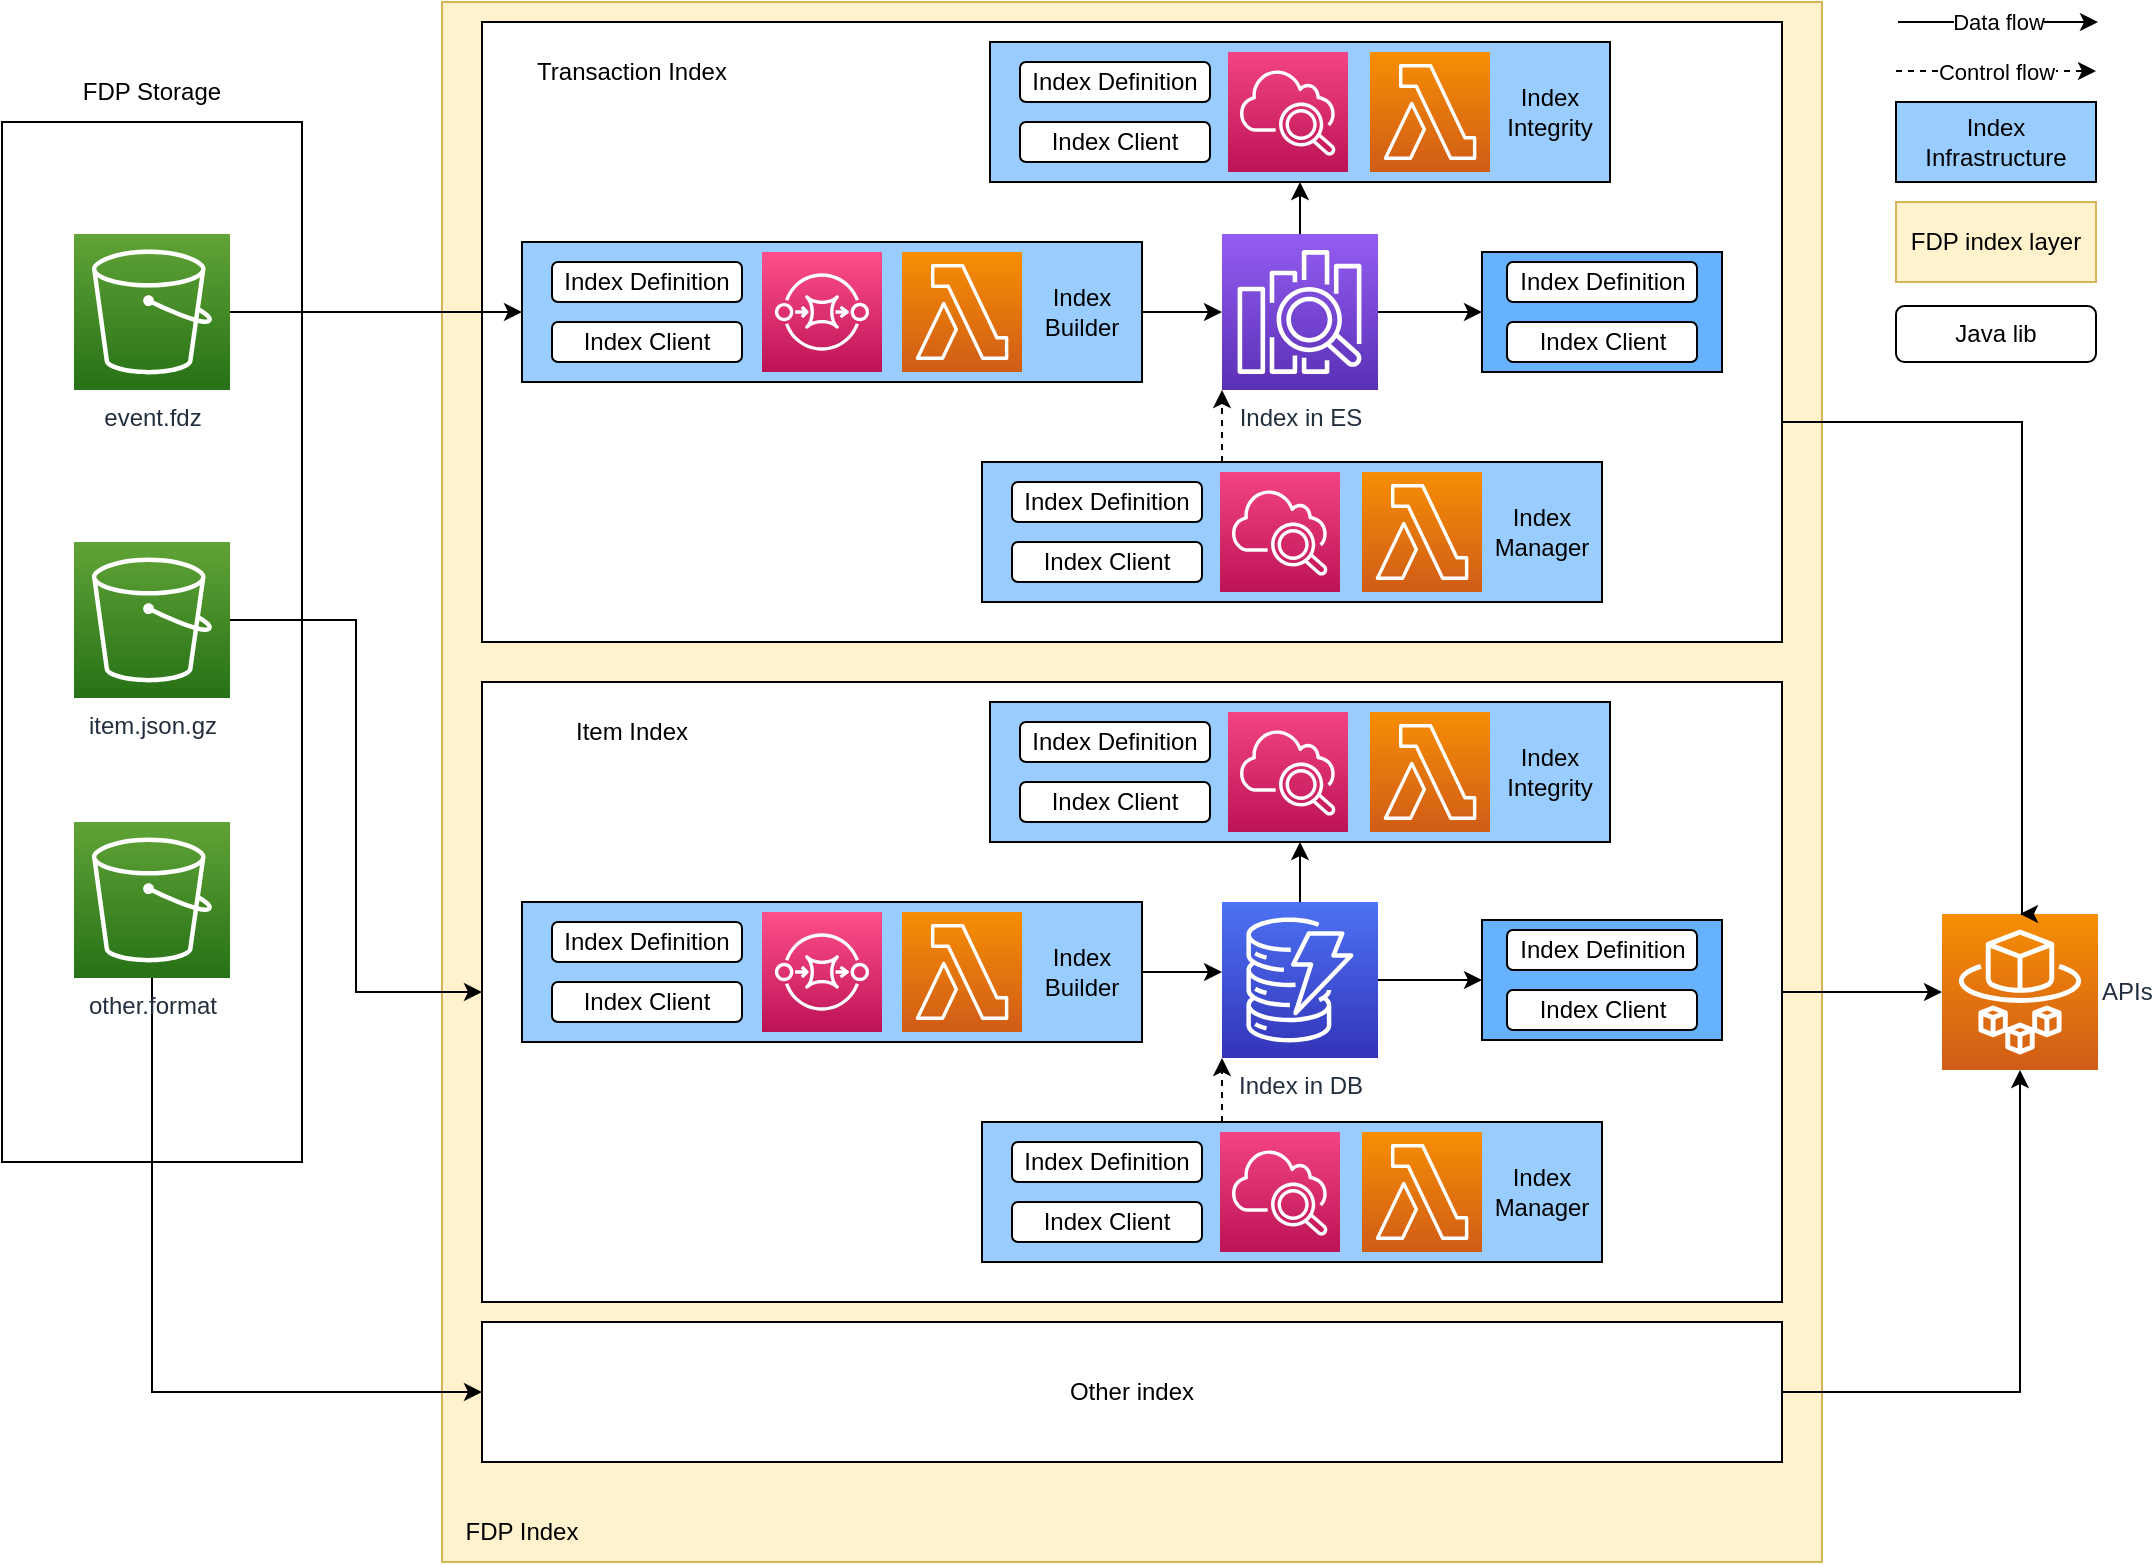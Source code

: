 <mxfile version="20.0.3" type="github">
  <diagram id="UnpPWpCCMpY3kTgUmqGS" name="Page-1">
    <mxGraphModel dx="1853" dy="990" grid="1" gridSize="10" guides="1" tooltips="1" connect="1" arrows="1" fold="1" page="1" pageScale="1" pageWidth="850" pageHeight="1100" math="0" shadow="0">
      <root>
        <mxCell id="0" />
        <mxCell id="1" parent="0" />
        <mxCell id="AmY7bIzJTpSbqmhme9mH-44" value="" style="rounded=0;whiteSpace=wrap;html=1;fillColor=#fff2cc;strokeColor=#d6b656;" vertex="1" parent="1">
          <mxGeometry x="290" y="150" width="690" height="780" as="geometry" />
        </mxCell>
        <mxCell id="AmY7bIzJTpSbqmhme9mH-7" value="" style="rounded=0;whiteSpace=wrap;html=1;" vertex="1" parent="1">
          <mxGeometry x="310" y="160" width="650" height="310" as="geometry" />
        </mxCell>
        <mxCell id="AmY7bIzJTpSbqmhme9mH-2" value="" style="rounded=0;whiteSpace=wrap;html=1;" vertex="1" parent="1">
          <mxGeometry x="70" y="210" width="150" height="520" as="geometry" />
        </mxCell>
        <mxCell id="AmY7bIzJTpSbqmhme9mH-42" style="edgeStyle=orthogonalEdgeStyle;rounded=0;orthogonalLoop=1;jettySize=auto;html=1;entryX=0;entryY=0.5;entryDx=0;entryDy=0;" edge="1" parent="1" source="AmY7bIzJTpSbqmhme9mH-3" target="AmY7bIzJTpSbqmhme9mH-28">
          <mxGeometry relative="1" as="geometry" />
        </mxCell>
        <mxCell id="AmY7bIzJTpSbqmhme9mH-3" value="event.fdz" style="sketch=0;points=[[0,0,0],[0.25,0,0],[0.5,0,0],[0.75,0,0],[1,0,0],[0,1,0],[0.25,1,0],[0.5,1,0],[0.75,1,0],[1,1,0],[0,0.25,0],[0,0.5,0],[0,0.75,0],[1,0.25,0],[1,0.5,0],[1,0.75,0]];outlineConnect=0;fontColor=#232F3E;gradientColor=#60A337;gradientDirection=north;fillColor=#277116;strokeColor=#ffffff;dashed=0;verticalLabelPosition=bottom;verticalAlign=top;align=center;html=1;fontSize=12;fontStyle=0;aspect=fixed;shape=mxgraph.aws4.resourceIcon;resIcon=mxgraph.aws4.s3;" vertex="1" parent="1">
          <mxGeometry x="106" y="266" width="78" height="78" as="geometry" />
        </mxCell>
        <mxCell id="AmY7bIzJTpSbqmhme9mH-4" value="FDP Storage" style="text;html=1;strokeColor=none;fillColor=none;align=center;verticalAlign=middle;whiteSpace=wrap;rounded=0;" vertex="1" parent="1">
          <mxGeometry x="90" y="180" width="110" height="30" as="geometry" />
        </mxCell>
        <mxCell id="AmY7bIzJTpSbqmhme9mH-77" style="edgeStyle=orthogonalEdgeStyle;rounded=0;orthogonalLoop=1;jettySize=auto;html=1;" edge="1" parent="1" source="AmY7bIzJTpSbqmhme9mH-5" target="AmY7bIzJTpSbqmhme9mH-48">
          <mxGeometry relative="1" as="geometry" />
        </mxCell>
        <mxCell id="AmY7bIzJTpSbqmhme9mH-5" value="item.json.gz" style="sketch=0;points=[[0,0,0],[0.25,0,0],[0.5,0,0],[0.75,0,0],[1,0,0],[0,1,0],[0.25,1,0],[0.5,1,0],[0.75,1,0],[1,1,0],[0,0.25,0],[0,0.5,0],[0,0.75,0],[1,0.25,0],[1,0.5,0],[1,0.75,0]];outlineConnect=0;fontColor=#232F3E;gradientColor=#60A337;gradientDirection=north;fillColor=#277116;strokeColor=#ffffff;dashed=0;verticalLabelPosition=bottom;verticalAlign=top;align=center;html=1;fontSize=12;fontStyle=0;aspect=fixed;shape=mxgraph.aws4.resourceIcon;resIcon=mxgraph.aws4.s3;" vertex="1" parent="1">
          <mxGeometry x="106" y="420" width="78" height="78" as="geometry" />
        </mxCell>
        <mxCell id="AmY7bIzJTpSbqmhme9mH-78" style="edgeStyle=orthogonalEdgeStyle;rounded=0;orthogonalLoop=1;jettySize=auto;html=1;entryX=0;entryY=0.5;entryDx=0;entryDy=0;" edge="1" parent="1" source="AmY7bIzJTpSbqmhme9mH-6" target="AmY7bIzJTpSbqmhme9mH-76">
          <mxGeometry relative="1" as="geometry">
            <Array as="points">
              <mxPoint x="145" y="845" />
            </Array>
          </mxGeometry>
        </mxCell>
        <mxCell id="AmY7bIzJTpSbqmhme9mH-6" value="other.format" style="sketch=0;points=[[0,0,0],[0.25,0,0],[0.5,0,0],[0.75,0,0],[1,0,0],[0,1,0],[0.25,1,0],[0.5,1,0],[0.75,1,0],[1,1,0],[0,0.25,0],[0,0.5,0],[0,0.75,0],[1,0.25,0],[1,0.5,0],[1,0.75,0]];outlineConnect=0;fontColor=#232F3E;gradientColor=#60A337;gradientDirection=north;fillColor=#277116;strokeColor=#ffffff;dashed=0;verticalLabelPosition=bottom;verticalAlign=top;align=center;html=1;fontSize=12;fontStyle=0;aspect=fixed;shape=mxgraph.aws4.resourceIcon;resIcon=mxgraph.aws4.s3;" vertex="1" parent="1">
          <mxGeometry x="106" y="560" width="78" height="78" as="geometry" />
        </mxCell>
        <mxCell id="AmY7bIzJTpSbqmhme9mH-81" style="edgeStyle=orthogonalEdgeStyle;rounded=0;orthogonalLoop=1;jettySize=auto;html=1;entryX=0.5;entryY=1;entryDx=0;entryDy=0;" edge="1" parent="1" source="AmY7bIzJTpSbqmhme9mH-8" target="AmY7bIzJTpSbqmhme9mH-9">
          <mxGeometry relative="1" as="geometry" />
        </mxCell>
        <mxCell id="AmY7bIzJTpSbqmhme9mH-82" style="edgeStyle=orthogonalEdgeStyle;rounded=0;orthogonalLoop=1;jettySize=auto;html=1;entryX=0;entryY=0.5;entryDx=0;entryDy=0;" edge="1" parent="1" source="AmY7bIzJTpSbqmhme9mH-8" target="AmY7bIzJTpSbqmhme9mH-39">
          <mxGeometry relative="1" as="geometry" />
        </mxCell>
        <mxCell id="AmY7bIzJTpSbqmhme9mH-8" value="Index in ES" style="sketch=0;points=[[0,0,0],[0.25,0,0],[0.5,0,0],[0.75,0,0],[1,0,0],[0,1,0],[0.25,1,0],[0.5,1,0],[0.75,1,0],[1,1,0],[0,0.25,0],[0,0.5,0],[0,0.75,0],[1,0.25,0],[1,0.5,0],[1,0.75,0]];outlineConnect=0;fontColor=#232F3E;gradientColor=#945DF2;gradientDirection=north;fillColor=#5A30B5;strokeColor=#ffffff;dashed=0;verticalLabelPosition=bottom;verticalAlign=top;align=center;html=1;fontSize=12;fontStyle=0;aspect=fixed;shape=mxgraph.aws4.resourceIcon;resIcon=mxgraph.aws4.elasticsearch_service;" vertex="1" parent="1">
          <mxGeometry x="680" y="266" width="78" height="78" as="geometry" />
        </mxCell>
        <mxCell id="AmY7bIzJTpSbqmhme9mH-34" value="" style="group;fillColor=#DAE8FC;strokeColor=#6c8ebf;" vertex="1" connectable="0" parent="1">
          <mxGeometry x="330" y="270" width="310" height="70" as="geometry" />
        </mxCell>
        <mxCell id="AmY7bIzJTpSbqmhme9mH-28" value="" style="rounded=0;whiteSpace=wrap;html=1;fillColor=#99CCFF;" vertex="1" parent="AmY7bIzJTpSbqmhme9mH-34">
          <mxGeometry width="310" height="70" as="geometry" />
        </mxCell>
        <mxCell id="AmY7bIzJTpSbqmhme9mH-13" value="" style="sketch=0;points=[[0,0,0],[0.25,0,0],[0.5,0,0],[0.75,0,0],[1,0,0],[0,1,0],[0.25,1,0],[0.5,1,0],[0.75,1,0],[1,1,0],[0,0.25,0],[0,0.5,0],[0,0.75,0],[1,0.25,0],[1,0.5,0],[1,0.75,0]];outlineConnect=0;fontColor=#232F3E;gradientColor=#FF4F8B;gradientDirection=north;fillColor=#BC1356;strokeColor=#ffffff;dashed=0;verticalLabelPosition=bottom;verticalAlign=top;align=center;html=1;fontSize=12;fontStyle=0;aspect=fixed;shape=mxgraph.aws4.resourceIcon;resIcon=mxgraph.aws4.sqs;" vertex="1" parent="AmY7bIzJTpSbqmhme9mH-34">
          <mxGeometry x="120" y="5" width="60" height="60" as="geometry" />
        </mxCell>
        <mxCell id="AmY7bIzJTpSbqmhme9mH-29" value="Index Definition" style="rounded=1;whiteSpace=wrap;html=1;" vertex="1" parent="AmY7bIzJTpSbqmhme9mH-34">
          <mxGeometry x="15" y="10" width="95" height="20" as="geometry" />
        </mxCell>
        <mxCell id="AmY7bIzJTpSbqmhme9mH-30" value="Index Client" style="rounded=1;whiteSpace=wrap;html=1;" vertex="1" parent="AmY7bIzJTpSbqmhme9mH-34">
          <mxGeometry x="15" y="40" width="95" height="20" as="geometry" />
        </mxCell>
        <mxCell id="AmY7bIzJTpSbqmhme9mH-32" value="" style="sketch=0;points=[[0,0,0],[0.25,0,0],[0.5,0,0],[0.75,0,0],[1,0,0],[0,1,0],[0.25,1,0],[0.5,1,0],[0.75,1,0],[1,1,0],[0,0.25,0],[0,0.5,0],[0,0.75,0],[1,0.25,0],[1,0.5,0],[1,0.75,0]];outlineConnect=0;fontColor=#232F3E;gradientColor=#F78E04;gradientDirection=north;fillColor=#D05C17;strokeColor=#ffffff;dashed=0;verticalLabelPosition=bottom;verticalAlign=top;align=center;html=1;fontSize=12;fontStyle=0;aspect=fixed;shape=mxgraph.aws4.resourceIcon;resIcon=mxgraph.aws4.lambda;" vertex="1" parent="AmY7bIzJTpSbqmhme9mH-34">
          <mxGeometry x="190" y="5" width="60" height="60" as="geometry" />
        </mxCell>
        <mxCell id="AmY7bIzJTpSbqmhme9mH-33" value="Index Builder" style="text;html=1;strokeColor=none;fillColor=none;align=center;verticalAlign=middle;whiteSpace=wrap;rounded=0;" vertex="1" parent="AmY7bIzJTpSbqmhme9mH-34">
          <mxGeometry x="250" y="20" width="60" height="30" as="geometry" />
        </mxCell>
        <mxCell id="AmY7bIzJTpSbqmhme9mH-35" value="" style="group;fillColor=#99CCFF;" vertex="1" connectable="0" parent="1">
          <mxGeometry x="560" y="380" width="310" height="70" as="geometry" />
        </mxCell>
        <mxCell id="AmY7bIzJTpSbqmhme9mH-16" value="" style="rounded=0;whiteSpace=wrap;html=1;fillColor=#99CCFF;" vertex="1" parent="AmY7bIzJTpSbqmhme9mH-35">
          <mxGeometry width="310" height="70" as="geometry" />
        </mxCell>
        <mxCell id="AmY7bIzJTpSbqmhme9mH-17" value="Index Definition" style="rounded=1;whiteSpace=wrap;html=1;" vertex="1" parent="AmY7bIzJTpSbqmhme9mH-35">
          <mxGeometry x="15" y="10" width="95" height="20" as="geometry" />
        </mxCell>
        <mxCell id="AmY7bIzJTpSbqmhme9mH-18" value="Index Client" style="rounded=1;whiteSpace=wrap;html=1;" vertex="1" parent="AmY7bIzJTpSbqmhme9mH-35">
          <mxGeometry x="15" y="40" width="95" height="20" as="geometry" />
        </mxCell>
        <mxCell id="AmY7bIzJTpSbqmhme9mH-19" value="" style="sketch=0;points=[[0,0,0],[0.25,0,0],[0.5,0,0],[0.75,0,0],[1,0,0],[0,1,0],[0.25,1,0],[0.5,1,0],[0.75,1,0],[1,1,0],[0,0.25,0],[0,0.5,0],[0,0.75,0],[1,0.25,0],[1,0.5,0],[1,0.75,0]];points=[[0,0,0],[0.25,0,0],[0.5,0,0],[0.75,0,0],[1,0,0],[0,1,0],[0.25,1,0],[0.5,1,0],[0.75,1,0],[1,1,0],[0,0.25,0],[0,0.5,0],[0,0.75,0],[1,0.25,0],[1,0.5,0],[1,0.75,0]];outlineConnect=0;fontColor=#232F3E;gradientColor=#F34482;gradientDirection=north;fillColor=#BC1356;strokeColor=#ffffff;dashed=0;verticalLabelPosition=bottom;verticalAlign=top;align=center;html=1;fontSize=12;fontStyle=0;aspect=fixed;shape=mxgraph.aws4.resourceIcon;resIcon=mxgraph.aws4.cloudwatch_2;" vertex="1" parent="AmY7bIzJTpSbqmhme9mH-35">
          <mxGeometry x="119" y="5" width="60" height="60" as="geometry" />
        </mxCell>
        <mxCell id="AmY7bIzJTpSbqmhme9mH-20" value="" style="sketch=0;points=[[0,0,0],[0.25,0,0],[0.5,0,0],[0.75,0,0],[1,0,0],[0,1,0],[0.25,1,0],[0.5,1,0],[0.75,1,0],[1,1,0],[0,0.25,0],[0,0.5,0],[0,0.75,0],[1,0.25,0],[1,0.5,0],[1,0.75,0]];outlineConnect=0;fontColor=#232F3E;gradientColor=#F78E04;gradientDirection=north;fillColor=#D05C17;strokeColor=#ffffff;dashed=0;verticalLabelPosition=bottom;verticalAlign=top;align=center;html=1;fontSize=12;fontStyle=0;aspect=fixed;shape=mxgraph.aws4.resourceIcon;resIcon=mxgraph.aws4.lambda;" vertex="1" parent="AmY7bIzJTpSbqmhme9mH-35">
          <mxGeometry x="190" y="5" width="60" height="60" as="geometry" />
        </mxCell>
        <mxCell id="AmY7bIzJTpSbqmhme9mH-21" value="Index Manager" style="text;html=1;strokeColor=none;fillColor=none;align=center;verticalAlign=middle;whiteSpace=wrap;rounded=0;" vertex="1" parent="AmY7bIzJTpSbqmhme9mH-35">
          <mxGeometry x="250" y="20" width="60" height="30" as="geometry" />
        </mxCell>
        <mxCell id="AmY7bIzJTpSbqmhme9mH-36" value="" style="group;fillColor=#99CCFF;strokeColor=#6c8ebf;" vertex="1" connectable="0" parent="1">
          <mxGeometry x="564" y="170" width="310" height="70" as="geometry" />
        </mxCell>
        <mxCell id="AmY7bIzJTpSbqmhme9mH-9" value="" style="rounded=0;whiteSpace=wrap;html=1;fillColor=#99CCFF;" vertex="1" parent="AmY7bIzJTpSbqmhme9mH-36">
          <mxGeometry width="310" height="70" as="geometry" />
        </mxCell>
        <mxCell id="AmY7bIzJTpSbqmhme9mH-10" value="Index Definition" style="rounded=1;whiteSpace=wrap;html=1;" vertex="1" parent="AmY7bIzJTpSbqmhme9mH-36">
          <mxGeometry x="15" y="10" width="95" height="20" as="geometry" />
        </mxCell>
        <mxCell id="AmY7bIzJTpSbqmhme9mH-11" value="Index Client" style="rounded=1;whiteSpace=wrap;html=1;" vertex="1" parent="AmY7bIzJTpSbqmhme9mH-36">
          <mxGeometry x="15" y="40" width="95" height="20" as="geometry" />
        </mxCell>
        <mxCell id="AmY7bIzJTpSbqmhme9mH-12" value="" style="sketch=0;points=[[0,0,0],[0.25,0,0],[0.5,0,0],[0.75,0,0],[1,0,0],[0,1,0],[0.25,1,0],[0.5,1,0],[0.75,1,0],[1,1,0],[0,0.25,0],[0,0.5,0],[0,0.75,0],[1,0.25,0],[1,0.5,0],[1,0.75,0]];points=[[0,0,0],[0.25,0,0],[0.5,0,0],[0.75,0,0],[1,0,0],[0,1,0],[0.25,1,0],[0.5,1,0],[0.75,1,0],[1,1,0],[0,0.25,0],[0,0.5,0],[0,0.75,0],[1,0.25,0],[1,0.5,0],[1,0.75,0]];outlineConnect=0;fontColor=#232F3E;gradientColor=#F34482;gradientDirection=north;fillColor=#BC1356;strokeColor=#ffffff;dashed=0;verticalLabelPosition=bottom;verticalAlign=top;align=center;html=1;fontSize=12;fontStyle=0;aspect=fixed;shape=mxgraph.aws4.resourceIcon;resIcon=mxgraph.aws4.cloudwatch_2;" vertex="1" parent="AmY7bIzJTpSbqmhme9mH-36">
          <mxGeometry x="119" y="5" width="60" height="60" as="geometry" />
        </mxCell>
        <mxCell id="AmY7bIzJTpSbqmhme9mH-14" value="" style="sketch=0;points=[[0,0,0],[0.25,0,0],[0.5,0,0],[0.75,0,0],[1,0,0],[0,1,0],[0.25,1,0],[0.5,1,0],[0.75,1,0],[1,1,0],[0,0.25,0],[0,0.5,0],[0,0.75,0],[1,0.25,0],[1,0.5,0],[1,0.75,0]];outlineConnect=0;fontColor=#232F3E;gradientColor=#F78E04;gradientDirection=north;fillColor=#D05C17;strokeColor=#ffffff;dashed=0;verticalLabelPosition=bottom;verticalAlign=top;align=center;html=1;fontSize=12;fontStyle=0;aspect=fixed;shape=mxgraph.aws4.resourceIcon;resIcon=mxgraph.aws4.lambda;" vertex="1" parent="AmY7bIzJTpSbqmhme9mH-36">
          <mxGeometry x="190" y="5" width="60" height="60" as="geometry" />
        </mxCell>
        <mxCell id="AmY7bIzJTpSbqmhme9mH-15" value="Index Integrity" style="text;html=1;strokeColor=none;fillColor=none;align=center;verticalAlign=middle;whiteSpace=wrap;rounded=0;" vertex="1" parent="AmY7bIzJTpSbqmhme9mH-36">
          <mxGeometry x="250" y="20" width="60" height="30" as="geometry" />
        </mxCell>
        <mxCell id="AmY7bIzJTpSbqmhme9mH-40" value="" style="group;fillColor=#99CCFF;" vertex="1" connectable="0" parent="1">
          <mxGeometry x="810" y="275" width="120" height="60" as="geometry" />
        </mxCell>
        <mxCell id="AmY7bIzJTpSbqmhme9mH-39" value="" style="rounded=0;whiteSpace=wrap;html=1;fillColor=#66B2FF;" vertex="1" parent="AmY7bIzJTpSbqmhme9mH-40">
          <mxGeometry width="120" height="60" as="geometry" />
        </mxCell>
        <mxCell id="AmY7bIzJTpSbqmhme9mH-37" value="Index Definition" style="rounded=1;whiteSpace=wrap;html=1;" vertex="1" parent="AmY7bIzJTpSbqmhme9mH-40">
          <mxGeometry x="12.5" y="5" width="95" height="20" as="geometry" />
        </mxCell>
        <mxCell id="AmY7bIzJTpSbqmhme9mH-38" value="Index Client" style="rounded=1;whiteSpace=wrap;html=1;" vertex="1" parent="AmY7bIzJTpSbqmhme9mH-40">
          <mxGeometry x="12.5" y="35" width="95" height="20" as="geometry" />
        </mxCell>
        <mxCell id="AmY7bIzJTpSbqmhme9mH-43" style="edgeStyle=orthogonalEdgeStyle;rounded=0;orthogonalLoop=1;jettySize=auto;html=1;entryX=0;entryY=0.5;entryDx=0;entryDy=0;entryPerimeter=0;" edge="1" parent="1" source="AmY7bIzJTpSbqmhme9mH-28" target="AmY7bIzJTpSbqmhme9mH-8">
          <mxGeometry relative="1" as="geometry" />
        </mxCell>
        <mxCell id="AmY7bIzJTpSbqmhme9mH-48" value="" style="rounded=0;whiteSpace=wrap;html=1;" vertex="1" parent="1">
          <mxGeometry x="310" y="490" width="650" height="310" as="geometry" />
        </mxCell>
        <mxCell id="AmY7bIzJTpSbqmhme9mH-50" value="" style="group;fillColor=#DAE8FC;strokeColor=#6c8ebf;" vertex="1" connectable="0" parent="1">
          <mxGeometry x="330" y="600" width="310" height="70" as="geometry" />
        </mxCell>
        <mxCell id="AmY7bIzJTpSbqmhme9mH-51" value="" style="rounded=0;whiteSpace=wrap;html=1;fillColor=#99CCFF;" vertex="1" parent="AmY7bIzJTpSbqmhme9mH-50">
          <mxGeometry width="310" height="70" as="geometry" />
        </mxCell>
        <mxCell id="AmY7bIzJTpSbqmhme9mH-52" value="" style="sketch=0;points=[[0,0,0],[0.25,0,0],[0.5,0,0],[0.75,0,0],[1,0,0],[0,1,0],[0.25,1,0],[0.5,1,0],[0.75,1,0],[1,1,0],[0,0.25,0],[0,0.5,0],[0,0.75,0],[1,0.25,0],[1,0.5,0],[1,0.75,0]];outlineConnect=0;fontColor=#232F3E;gradientColor=#FF4F8B;gradientDirection=north;fillColor=#BC1356;strokeColor=#ffffff;dashed=0;verticalLabelPosition=bottom;verticalAlign=top;align=center;html=1;fontSize=12;fontStyle=0;aspect=fixed;shape=mxgraph.aws4.resourceIcon;resIcon=mxgraph.aws4.sqs;" vertex="1" parent="AmY7bIzJTpSbqmhme9mH-50">
          <mxGeometry x="120" y="5" width="60" height="60" as="geometry" />
        </mxCell>
        <mxCell id="AmY7bIzJTpSbqmhme9mH-53" value="Index Definition" style="rounded=1;whiteSpace=wrap;html=1;" vertex="1" parent="AmY7bIzJTpSbqmhme9mH-50">
          <mxGeometry x="15" y="10" width="95" height="20" as="geometry" />
        </mxCell>
        <mxCell id="AmY7bIzJTpSbqmhme9mH-54" value="Index Client" style="rounded=1;whiteSpace=wrap;html=1;" vertex="1" parent="AmY7bIzJTpSbqmhme9mH-50">
          <mxGeometry x="15" y="40" width="95" height="20" as="geometry" />
        </mxCell>
        <mxCell id="AmY7bIzJTpSbqmhme9mH-55" value="" style="sketch=0;points=[[0,0,0],[0.25,0,0],[0.5,0,0],[0.75,0,0],[1,0,0],[0,1,0],[0.25,1,0],[0.5,1,0],[0.75,1,0],[1,1,0],[0,0.25,0],[0,0.5,0],[0,0.75,0],[1,0.25,0],[1,0.5,0],[1,0.75,0]];outlineConnect=0;fontColor=#232F3E;gradientColor=#F78E04;gradientDirection=north;fillColor=#D05C17;strokeColor=#ffffff;dashed=0;verticalLabelPosition=bottom;verticalAlign=top;align=center;html=1;fontSize=12;fontStyle=0;aspect=fixed;shape=mxgraph.aws4.resourceIcon;resIcon=mxgraph.aws4.lambda;" vertex="1" parent="AmY7bIzJTpSbqmhme9mH-50">
          <mxGeometry x="190" y="5" width="60" height="60" as="geometry" />
        </mxCell>
        <mxCell id="AmY7bIzJTpSbqmhme9mH-56" value="Index Builder" style="text;html=1;strokeColor=none;fillColor=none;align=center;verticalAlign=middle;whiteSpace=wrap;rounded=0;" vertex="1" parent="AmY7bIzJTpSbqmhme9mH-50">
          <mxGeometry x="250" y="20" width="60" height="30" as="geometry" />
        </mxCell>
        <mxCell id="AmY7bIzJTpSbqmhme9mH-57" value="" style="group;fillColor=#99CCFF;" vertex="1" connectable="0" parent="1">
          <mxGeometry x="560" y="710" width="310" height="70" as="geometry" />
        </mxCell>
        <mxCell id="AmY7bIzJTpSbqmhme9mH-58" value="" style="rounded=0;whiteSpace=wrap;html=1;fillColor=#99CCFF;" vertex="1" parent="AmY7bIzJTpSbqmhme9mH-57">
          <mxGeometry width="310" height="70" as="geometry" />
        </mxCell>
        <mxCell id="AmY7bIzJTpSbqmhme9mH-59" value="Index Definition" style="rounded=1;whiteSpace=wrap;html=1;" vertex="1" parent="AmY7bIzJTpSbqmhme9mH-57">
          <mxGeometry x="15" y="10" width="95" height="20" as="geometry" />
        </mxCell>
        <mxCell id="AmY7bIzJTpSbqmhme9mH-60" value="Index Client" style="rounded=1;whiteSpace=wrap;html=1;" vertex="1" parent="AmY7bIzJTpSbqmhme9mH-57">
          <mxGeometry x="15" y="40" width="95" height="20" as="geometry" />
        </mxCell>
        <mxCell id="AmY7bIzJTpSbqmhme9mH-61" value="" style="sketch=0;points=[[0,0,0],[0.25,0,0],[0.5,0,0],[0.75,0,0],[1,0,0],[0,1,0],[0.25,1,0],[0.5,1,0],[0.75,1,0],[1,1,0],[0,0.25,0],[0,0.5,0],[0,0.75,0],[1,0.25,0],[1,0.5,0],[1,0.75,0]];points=[[0,0,0],[0.25,0,0],[0.5,0,0],[0.75,0,0],[1,0,0],[0,1,0],[0.25,1,0],[0.5,1,0],[0.75,1,0],[1,1,0],[0,0.25,0],[0,0.5,0],[0,0.75,0],[1,0.25,0],[1,0.5,0],[1,0.75,0]];outlineConnect=0;fontColor=#232F3E;gradientColor=#F34482;gradientDirection=north;fillColor=#BC1356;strokeColor=#ffffff;dashed=0;verticalLabelPosition=bottom;verticalAlign=top;align=center;html=1;fontSize=12;fontStyle=0;aspect=fixed;shape=mxgraph.aws4.resourceIcon;resIcon=mxgraph.aws4.cloudwatch_2;" vertex="1" parent="AmY7bIzJTpSbqmhme9mH-57">
          <mxGeometry x="119" y="5" width="60" height="60" as="geometry" />
        </mxCell>
        <mxCell id="AmY7bIzJTpSbqmhme9mH-62" value="" style="sketch=0;points=[[0,0,0],[0.25,0,0],[0.5,0,0],[0.75,0,0],[1,0,0],[0,1,0],[0.25,1,0],[0.5,1,0],[0.75,1,0],[1,1,0],[0,0.25,0],[0,0.5,0],[0,0.75,0],[1,0.25,0],[1,0.5,0],[1,0.75,0]];outlineConnect=0;fontColor=#232F3E;gradientColor=#F78E04;gradientDirection=north;fillColor=#D05C17;strokeColor=#ffffff;dashed=0;verticalLabelPosition=bottom;verticalAlign=top;align=center;html=1;fontSize=12;fontStyle=0;aspect=fixed;shape=mxgraph.aws4.resourceIcon;resIcon=mxgraph.aws4.lambda;" vertex="1" parent="AmY7bIzJTpSbqmhme9mH-57">
          <mxGeometry x="190" y="5" width="60" height="60" as="geometry" />
        </mxCell>
        <mxCell id="AmY7bIzJTpSbqmhme9mH-63" value="Index Manager" style="text;html=1;strokeColor=none;fillColor=none;align=center;verticalAlign=middle;whiteSpace=wrap;rounded=0;" vertex="1" parent="AmY7bIzJTpSbqmhme9mH-57">
          <mxGeometry x="250" y="20" width="60" height="30" as="geometry" />
        </mxCell>
        <mxCell id="AmY7bIzJTpSbqmhme9mH-64" value="" style="group;fillColor=#99CCFF;strokeColor=#6c8ebf;" vertex="1" connectable="0" parent="1">
          <mxGeometry x="564" y="500" width="310" height="70" as="geometry" />
        </mxCell>
        <mxCell id="AmY7bIzJTpSbqmhme9mH-65" value="" style="rounded=0;whiteSpace=wrap;html=1;fillColor=#99CCFF;" vertex="1" parent="AmY7bIzJTpSbqmhme9mH-64">
          <mxGeometry width="310" height="70" as="geometry" />
        </mxCell>
        <mxCell id="AmY7bIzJTpSbqmhme9mH-66" value="Index Definition" style="rounded=1;whiteSpace=wrap;html=1;" vertex="1" parent="AmY7bIzJTpSbqmhme9mH-64">
          <mxGeometry x="15" y="10" width="95" height="20" as="geometry" />
        </mxCell>
        <mxCell id="AmY7bIzJTpSbqmhme9mH-67" value="Index Client" style="rounded=1;whiteSpace=wrap;html=1;" vertex="1" parent="AmY7bIzJTpSbqmhme9mH-64">
          <mxGeometry x="15" y="40" width="95" height="20" as="geometry" />
        </mxCell>
        <mxCell id="AmY7bIzJTpSbqmhme9mH-68" value="" style="sketch=0;points=[[0,0,0],[0.25,0,0],[0.5,0,0],[0.75,0,0],[1,0,0],[0,1,0],[0.25,1,0],[0.5,1,0],[0.75,1,0],[1,1,0],[0,0.25,0],[0,0.5,0],[0,0.75,0],[1,0.25,0],[1,0.5,0],[1,0.75,0]];points=[[0,0,0],[0.25,0,0],[0.5,0,0],[0.75,0,0],[1,0,0],[0,1,0],[0.25,1,0],[0.5,1,0],[0.75,1,0],[1,1,0],[0,0.25,0],[0,0.5,0],[0,0.75,0],[1,0.25,0],[1,0.5,0],[1,0.75,0]];outlineConnect=0;fontColor=#232F3E;gradientColor=#F34482;gradientDirection=north;fillColor=#BC1356;strokeColor=#ffffff;dashed=0;verticalLabelPosition=bottom;verticalAlign=top;align=center;html=1;fontSize=12;fontStyle=0;aspect=fixed;shape=mxgraph.aws4.resourceIcon;resIcon=mxgraph.aws4.cloudwatch_2;" vertex="1" parent="AmY7bIzJTpSbqmhme9mH-64">
          <mxGeometry x="119" y="5" width="60" height="60" as="geometry" />
        </mxCell>
        <mxCell id="AmY7bIzJTpSbqmhme9mH-69" value="" style="sketch=0;points=[[0,0,0],[0.25,0,0],[0.5,0,0],[0.75,0,0],[1,0,0],[0,1,0],[0.25,1,0],[0.5,1,0],[0.75,1,0],[1,1,0],[0,0.25,0],[0,0.5,0],[0,0.75,0],[1,0.25,0],[1,0.5,0],[1,0.75,0]];outlineConnect=0;fontColor=#232F3E;gradientColor=#F78E04;gradientDirection=north;fillColor=#D05C17;strokeColor=#ffffff;dashed=0;verticalLabelPosition=bottom;verticalAlign=top;align=center;html=1;fontSize=12;fontStyle=0;aspect=fixed;shape=mxgraph.aws4.resourceIcon;resIcon=mxgraph.aws4.lambda;" vertex="1" parent="AmY7bIzJTpSbqmhme9mH-64">
          <mxGeometry x="190" y="5" width="60" height="60" as="geometry" />
        </mxCell>
        <mxCell id="AmY7bIzJTpSbqmhme9mH-70" value="Index Integrity" style="text;html=1;strokeColor=none;fillColor=none;align=center;verticalAlign=middle;whiteSpace=wrap;rounded=0;" vertex="1" parent="AmY7bIzJTpSbqmhme9mH-64">
          <mxGeometry x="250" y="20" width="60" height="30" as="geometry" />
        </mxCell>
        <mxCell id="AmY7bIzJTpSbqmhme9mH-71" value="" style="group;fillColor=#99CCFF;" vertex="1" connectable="0" parent="1">
          <mxGeometry x="810" y="609" width="120" height="60" as="geometry" />
        </mxCell>
        <mxCell id="AmY7bIzJTpSbqmhme9mH-72" value="" style="rounded=0;whiteSpace=wrap;html=1;fillColor=#66B2FF;" vertex="1" parent="AmY7bIzJTpSbqmhme9mH-71">
          <mxGeometry width="120" height="60" as="geometry" />
        </mxCell>
        <mxCell id="AmY7bIzJTpSbqmhme9mH-73" value="Index Definition" style="rounded=1;whiteSpace=wrap;html=1;" vertex="1" parent="AmY7bIzJTpSbqmhme9mH-71">
          <mxGeometry x="12.5" y="5" width="95" height="20" as="geometry" />
        </mxCell>
        <mxCell id="AmY7bIzJTpSbqmhme9mH-74" value="Index Client" style="rounded=1;whiteSpace=wrap;html=1;" vertex="1" parent="AmY7bIzJTpSbqmhme9mH-71">
          <mxGeometry x="12.5" y="35" width="95" height="20" as="geometry" />
        </mxCell>
        <mxCell id="AmY7bIzJTpSbqmhme9mH-75" style="edgeStyle=orthogonalEdgeStyle;rounded=0;orthogonalLoop=1;jettySize=auto;html=1;entryX=0;entryY=0.5;entryDx=0;entryDy=0;entryPerimeter=0;" edge="1" parent="1" source="AmY7bIzJTpSbqmhme9mH-51">
          <mxGeometry relative="1" as="geometry">
            <mxPoint x="680" y="635" as="targetPoint" />
          </mxGeometry>
        </mxCell>
        <mxCell id="AmY7bIzJTpSbqmhme9mH-91" style="edgeStyle=orthogonalEdgeStyle;rounded=0;orthogonalLoop=1;jettySize=auto;html=1;" edge="1" parent="1" source="AmY7bIzJTpSbqmhme9mH-76" target="AmY7bIzJTpSbqmhme9mH-87">
          <mxGeometry relative="1" as="geometry" />
        </mxCell>
        <mxCell id="AmY7bIzJTpSbqmhme9mH-76" value="Other index" style="rounded=0;whiteSpace=wrap;html=1;" vertex="1" parent="1">
          <mxGeometry x="310" y="810" width="650" height="70" as="geometry" />
        </mxCell>
        <mxCell id="AmY7bIzJTpSbqmhme9mH-84" style="edgeStyle=orthogonalEdgeStyle;rounded=0;orthogonalLoop=1;jettySize=auto;html=1;entryX=0;entryY=0.5;entryDx=0;entryDy=0;" edge="1" parent="1" source="AmY7bIzJTpSbqmhme9mH-79" target="AmY7bIzJTpSbqmhme9mH-72">
          <mxGeometry relative="1" as="geometry" />
        </mxCell>
        <mxCell id="AmY7bIzJTpSbqmhme9mH-85" style="edgeStyle=orthogonalEdgeStyle;rounded=0;orthogonalLoop=1;jettySize=auto;html=1;entryX=0.5;entryY=1;entryDx=0;entryDy=0;" edge="1" parent="1" source="AmY7bIzJTpSbqmhme9mH-79" target="AmY7bIzJTpSbqmhme9mH-65">
          <mxGeometry relative="1" as="geometry" />
        </mxCell>
        <mxCell id="AmY7bIzJTpSbqmhme9mH-79" value="Index in DB" style="sketch=0;points=[[0,0,0],[0.25,0,0],[0.5,0,0],[0.75,0,0],[1,0,0],[0,1,0],[0.25,1,0],[0.5,1,0],[0.75,1,0],[1,1,0],[0,0.25,0],[0,0.5,0],[0,0.75,0],[1,0.25,0],[1,0.5,0],[1,0.75,0]];outlineConnect=0;fontColor=#232F3E;gradientColor=#4D72F3;gradientDirection=north;fillColor=#3334B9;strokeColor=#ffffff;dashed=0;verticalLabelPosition=bottom;verticalAlign=top;align=center;html=1;fontSize=12;fontStyle=0;aspect=fixed;shape=mxgraph.aws4.resourceIcon;resIcon=mxgraph.aws4.dynamodb;" vertex="1" parent="1">
          <mxGeometry x="680" y="600" width="78" height="78" as="geometry" />
        </mxCell>
        <mxCell id="AmY7bIzJTpSbqmhme9mH-83" style="edgeStyle=orthogonalEdgeStyle;rounded=0;orthogonalLoop=1;jettySize=auto;html=1;entryX=0;entryY=1;entryDx=0;entryDy=0;entryPerimeter=0;dashed=1;" edge="1" parent="1" source="AmY7bIzJTpSbqmhme9mH-16" target="AmY7bIzJTpSbqmhme9mH-8">
          <mxGeometry relative="1" as="geometry">
            <Array as="points">
              <mxPoint x="680" y="370" />
              <mxPoint x="680" y="370" />
            </Array>
          </mxGeometry>
        </mxCell>
        <mxCell id="AmY7bIzJTpSbqmhme9mH-86" style="edgeStyle=orthogonalEdgeStyle;rounded=0;orthogonalLoop=1;jettySize=auto;html=1;entryX=0;entryY=1;entryDx=0;entryDy=0;entryPerimeter=0;dashed=1;" edge="1" parent="1" source="AmY7bIzJTpSbqmhme9mH-58" target="AmY7bIzJTpSbqmhme9mH-79">
          <mxGeometry relative="1" as="geometry">
            <Array as="points">
              <mxPoint x="680" y="700" />
              <mxPoint x="680" y="700" />
            </Array>
          </mxGeometry>
        </mxCell>
        <mxCell id="AmY7bIzJTpSbqmhme9mH-87" value="APIs " style="sketch=0;points=[[0,0,0],[0.25,0,0],[0.5,0,0],[0.75,0,0],[1,0,0],[0,1,0],[0.25,1,0],[0.5,1,0],[0.75,1,0],[1,1,0],[0,0.25,0],[0,0.5,0],[0,0.75,0],[1,0.25,0],[1,0.5,0],[1,0.75,0]];outlineConnect=0;fontColor=#232F3E;gradientColor=#F78E04;gradientDirection=north;fillColor=#D05C17;strokeColor=#ffffff;dashed=0;verticalLabelPosition=middle;verticalAlign=middle;align=left;html=1;fontSize=12;fontStyle=0;aspect=fixed;shape=mxgraph.aws4.resourceIcon;resIcon=mxgraph.aws4.fargate;labelPosition=right;" vertex="1" parent="1">
          <mxGeometry x="1040" y="606" width="78" height="78" as="geometry" />
        </mxCell>
        <mxCell id="AmY7bIzJTpSbqmhme9mH-92" value="" style="endArrow=classic;html=1;rounded=0;exitX=1;exitY=0.5;exitDx=0;exitDy=0;entryX=0;entryY=0.5;entryDx=0;entryDy=0;entryPerimeter=0;edgeStyle=orthogonalEdgeStyle;" edge="1" parent="1" source="AmY7bIzJTpSbqmhme9mH-48" target="AmY7bIzJTpSbqmhme9mH-87">
          <mxGeometry width="50" height="50" relative="1" as="geometry">
            <mxPoint x="620" y="550" as="sourcePoint" />
            <mxPoint x="670" y="500" as="targetPoint" />
          </mxGeometry>
        </mxCell>
        <mxCell id="AmY7bIzJTpSbqmhme9mH-93" value="FDP Index" style="text;html=1;strokeColor=none;fillColor=none;align=center;verticalAlign=middle;whiteSpace=wrap;rounded=0;" vertex="1" parent="1">
          <mxGeometry x="300" y="900" width="60" height="30" as="geometry" />
        </mxCell>
        <mxCell id="AmY7bIzJTpSbqmhme9mH-94" value="Transaction Index" style="text;html=1;strokeColor=none;fillColor=none;align=center;verticalAlign=middle;whiteSpace=wrap;rounded=0;" vertex="1" parent="1">
          <mxGeometry x="330" y="170" width="110" height="30" as="geometry" />
        </mxCell>
        <mxCell id="AmY7bIzJTpSbqmhme9mH-95" value="Item Index" style="text;html=1;strokeColor=none;fillColor=none;align=center;verticalAlign=middle;whiteSpace=wrap;rounded=0;" vertex="1" parent="1">
          <mxGeometry x="330" y="500" width="110" height="30" as="geometry" />
        </mxCell>
        <mxCell id="AmY7bIzJTpSbqmhme9mH-96" value="" style="endArrow=classic;html=1;rounded=0;exitX=1;exitY=0.5;exitDx=0;exitDy=0;entryX=0.5;entryY=0;entryDx=0;entryDy=0;entryPerimeter=0;edgeStyle=orthogonalEdgeStyle;" edge="1" parent="1" source="AmY7bIzJTpSbqmhme9mH-7" target="AmY7bIzJTpSbqmhme9mH-87">
          <mxGeometry width="50" height="50" relative="1" as="geometry">
            <mxPoint x="620" y="550" as="sourcePoint" />
            <mxPoint x="670" y="500" as="targetPoint" />
            <Array as="points">
              <mxPoint x="960" y="360" />
              <mxPoint x="1080" y="360" />
            </Array>
          </mxGeometry>
        </mxCell>
        <mxCell id="AmY7bIzJTpSbqmhme9mH-97" value="Data flow" style="endArrow=classic;html=1;rounded=0;" edge="1" parent="1">
          <mxGeometry width="50" height="50" relative="1" as="geometry">
            <mxPoint x="1018" y="160" as="sourcePoint" />
            <mxPoint x="1118" y="160" as="targetPoint" />
          </mxGeometry>
        </mxCell>
        <mxCell id="AmY7bIzJTpSbqmhme9mH-99" value="Index Infrastructure" style="rounded=0;whiteSpace=wrap;html=1;fillColor=#99CCFF;" vertex="1" parent="1">
          <mxGeometry x="1017" y="200" width="100" height="40" as="geometry" />
        </mxCell>
        <mxCell id="AmY7bIzJTpSbqmhme9mH-101" value="Control flow" style="endArrow=classic;html=1;rounded=0;dashed=1;" edge="1" parent="1">
          <mxGeometry width="50" height="50" relative="1" as="geometry">
            <mxPoint x="1017" y="184.5" as="sourcePoint" />
            <mxPoint x="1117" y="184.5" as="targetPoint" />
          </mxGeometry>
        </mxCell>
        <mxCell id="AmY7bIzJTpSbqmhme9mH-102" value="FDP index layer" style="rounded=0;whiteSpace=wrap;html=1;fillColor=#fff2cc;strokeColor=#d6b656;" vertex="1" parent="1">
          <mxGeometry x="1017" y="250" width="100" height="40" as="geometry" />
        </mxCell>
        <mxCell id="AmY7bIzJTpSbqmhme9mH-103" value="Java lib" style="rounded=1;whiteSpace=wrap;html=1;" vertex="1" parent="1">
          <mxGeometry x="1017" y="302" width="100" height="28" as="geometry" />
        </mxCell>
      </root>
    </mxGraphModel>
  </diagram>
</mxfile>

